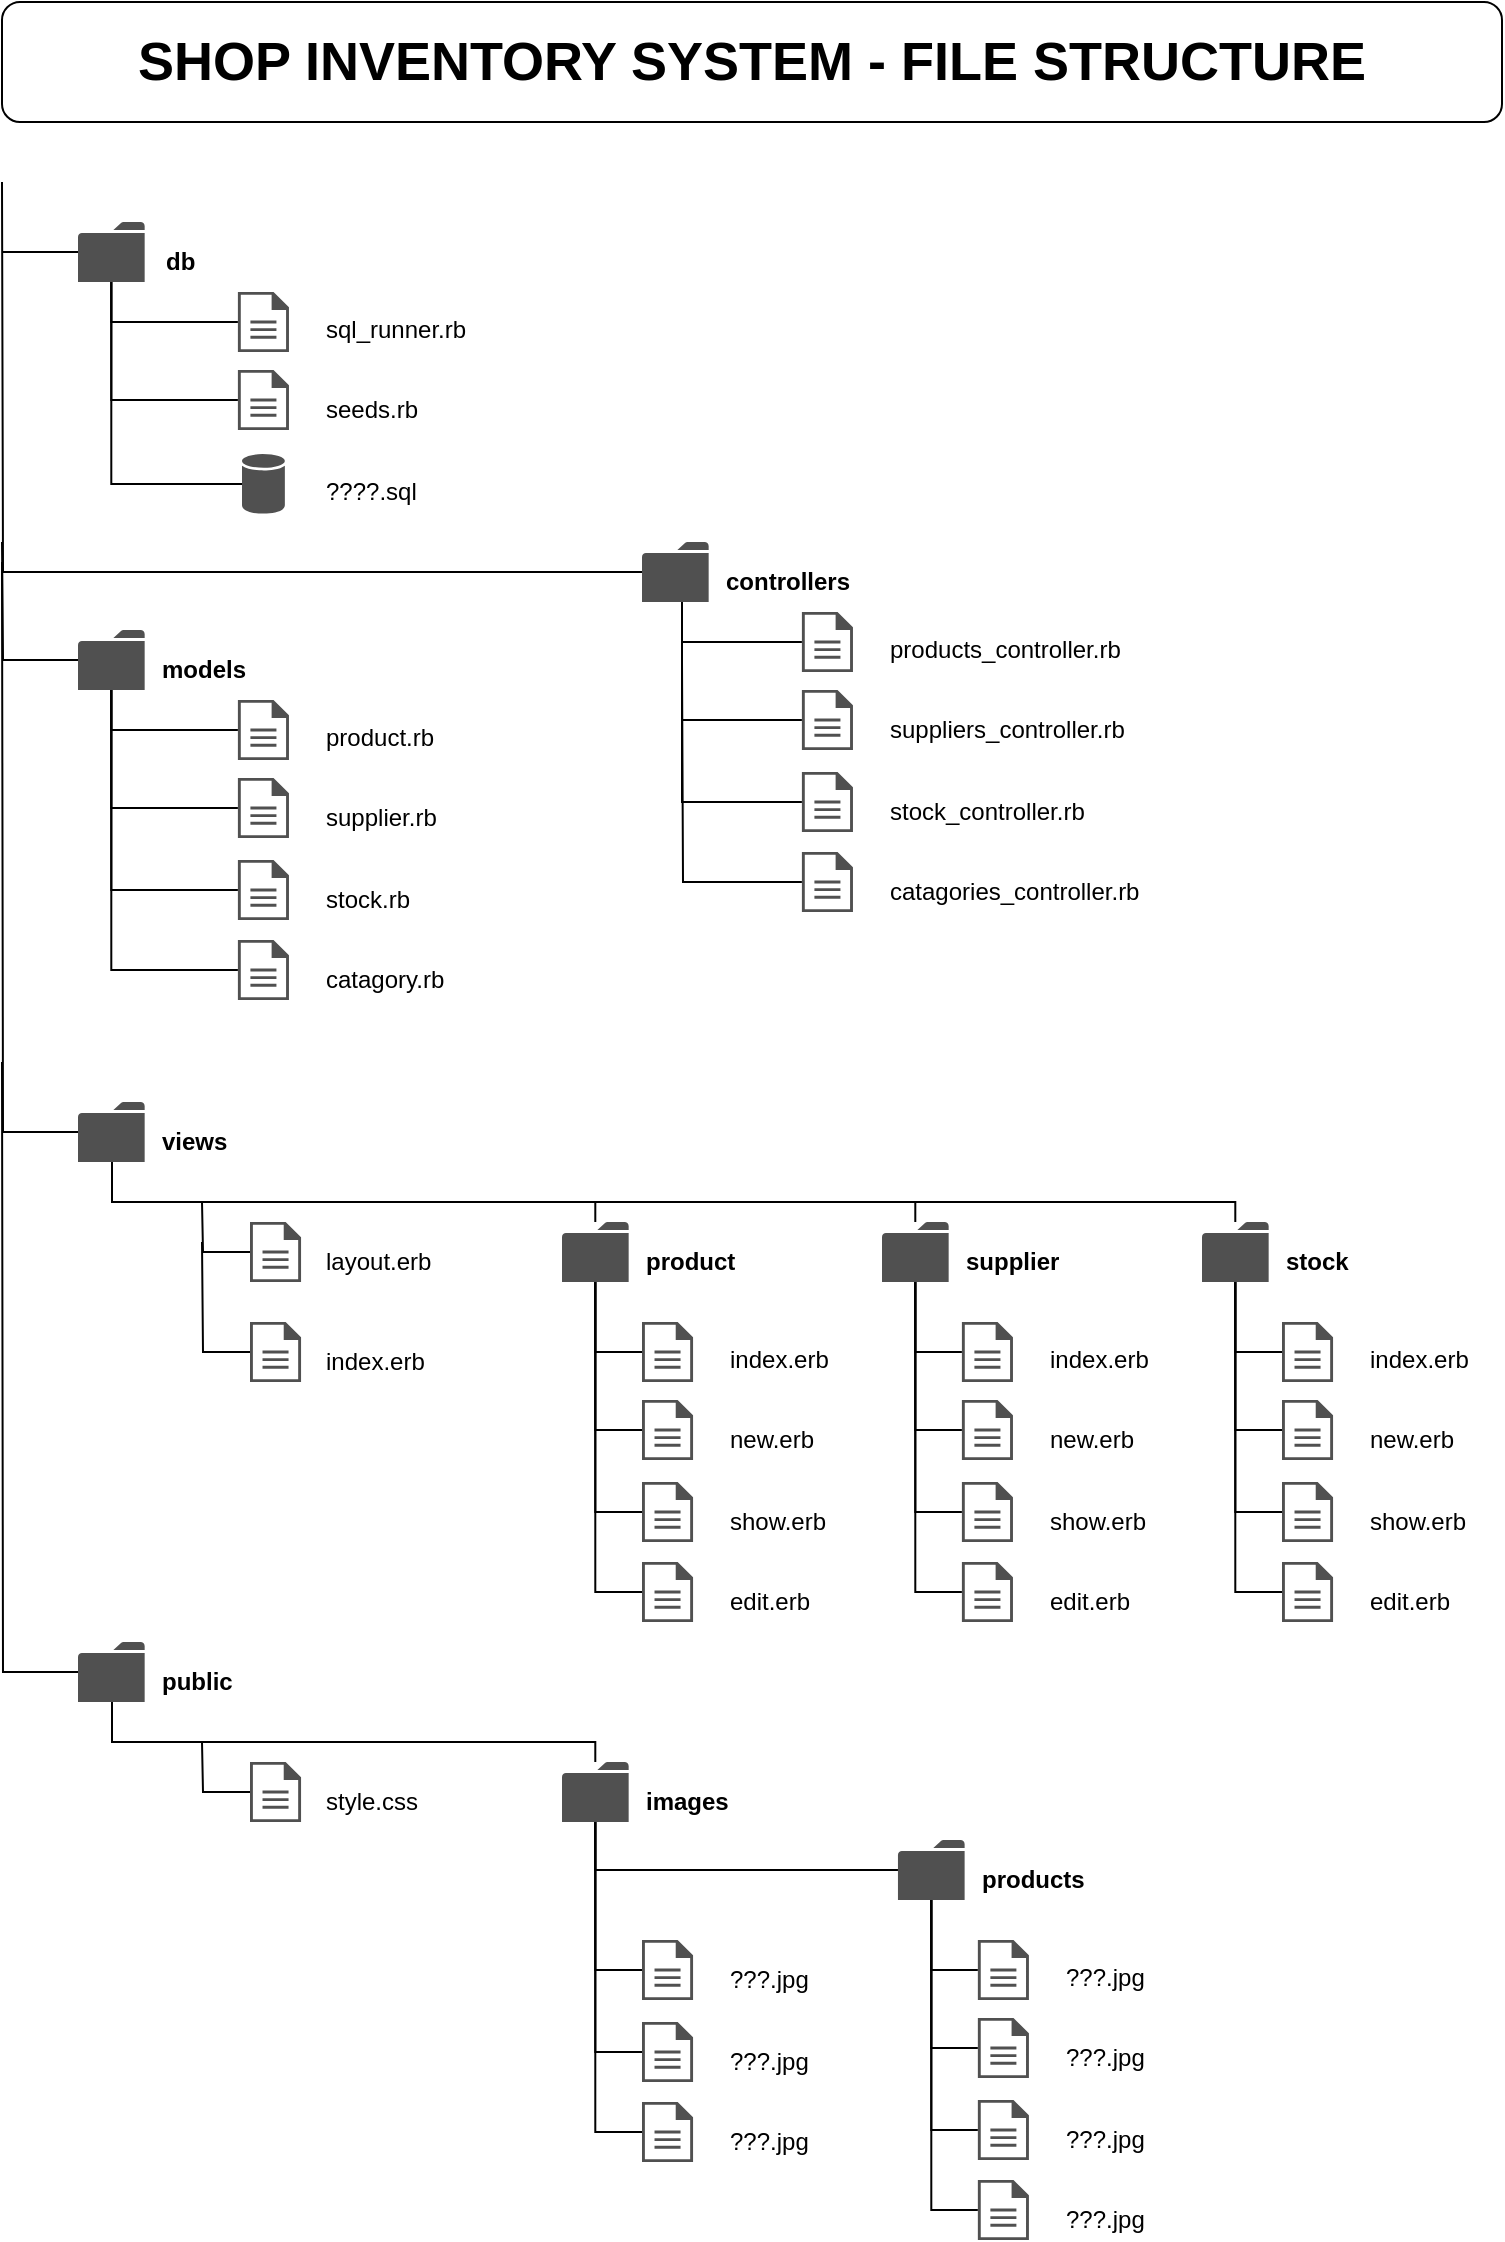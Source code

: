 <mxfile version="12.6.5" type="device"><diagram id="v8rBNVjmopXfBYbIV4TP" name="Page-1"><mxGraphModel dx="1351" dy="1036" grid="1" gridSize="10" guides="1" tooltips="1" connect="1" arrows="1" fold="1" page="1" pageScale="1" pageWidth="827" pageHeight="1169" math="0" shadow="0"><root><mxCell id="0"/><mxCell id="1" parent="0"/><mxCell id="S5vk8qVzq4XI25cIZCju-1" value="&lt;b&gt;&lt;font style=&quot;font-size: 27px&quot;&gt;SHOP INVENTORY SYSTEM - FILE STRUCTURE&lt;/font&gt;&lt;/b&gt;" style="rounded=1;whiteSpace=wrap;html=1;" vertex="1" parent="1"><mxGeometry x="40" y="40" width="750" height="60" as="geometry"/></mxCell><mxCell id="S5vk8qVzq4XI25cIZCju-49" style="edgeStyle=orthogonalEdgeStyle;rounded=0;orthogonalLoop=1;jettySize=auto;html=1;startArrow=none;startFill=0;fontSize=12;endArrow=none;endFill=0;" edge="1" parent="1" source="S5vk8qVzq4XI25cIZCju-4"><mxGeometry relative="1" as="geometry"><mxPoint x="40" y="165" as="targetPoint"/></mxGeometry></mxCell><mxCell id="S5vk8qVzq4XI25cIZCju-4" value="" style="pointerEvents=1;shadow=0;dashed=0;html=1;strokeColor=none;fillColor=#505050;labelPosition=center;verticalLabelPosition=bottom;verticalAlign=top;outlineConnect=0;align=center;shape=mxgraph.office.concepts.folder;" vertex="1" parent="1"><mxGeometry x="78" y="150" width="33.33" height="30" as="geometry"/></mxCell><mxCell id="S5vk8qVzq4XI25cIZCju-51" style="edgeStyle=orthogonalEdgeStyle;rounded=0;orthogonalLoop=1;jettySize=auto;html=1;startArrow=none;startFill=0;endArrow=none;endFill=0;strokeColor=#000000;fontSize=12;" edge="1" parent="1" source="S5vk8qVzq4XI25cIZCju-5" target="S5vk8qVzq4XI25cIZCju-4"><mxGeometry relative="1" as="geometry"/></mxCell><mxCell id="S5vk8qVzq4XI25cIZCju-5" value="" style="pointerEvents=1;shadow=0;dashed=0;html=1;strokeColor=none;fillColor=#505050;labelPosition=center;verticalLabelPosition=bottom;verticalAlign=top;outlineConnect=0;align=center;shape=mxgraph.office.concepts.document;" vertex="1" parent="1"><mxGeometry x="157.95" y="185" width="25.53" height="30" as="geometry"/></mxCell><mxCell id="S5vk8qVzq4XI25cIZCju-53" style="edgeStyle=orthogonalEdgeStyle;rounded=0;orthogonalLoop=1;jettySize=auto;html=1;startArrow=none;startFill=0;endArrow=none;endFill=0;strokeColor=#000000;fontSize=12;" edge="1" parent="1" source="S5vk8qVzq4XI25cIZCju-7" target="S5vk8qVzq4XI25cIZCju-4"><mxGeometry relative="1" as="geometry"/></mxCell><mxCell id="S5vk8qVzq4XI25cIZCju-7" value="" style="shadow=0;dashed=0;html=1;strokeColor=none;fillColor=#505050;labelPosition=center;verticalLabelPosition=bottom;verticalAlign=top;outlineConnect=0;align=center;shape=mxgraph.office.databases.database;" vertex="1" parent="1"><mxGeometry x="160" y="266" width="21.43" height="30" as="geometry"/></mxCell><mxCell id="S5vk8qVzq4XI25cIZCju-10" value="&lt;font style=&quot;font-size: 12px;&quot;&gt;sql_runner.rb&lt;br style=&quot;font-size: 12px;&quot;&gt;&lt;/font&gt;" style="text;html=1;resizable=0;autosize=1;align=left;verticalAlign=middle;points=[];fillColor=none;strokeColor=none;rounded=0;fontSize=12;" vertex="1" parent="1"><mxGeometry x="200" y="194" width="90" height="20" as="geometry"/></mxCell><mxCell id="S5vk8qVzq4XI25cIZCju-52" style="edgeStyle=orthogonalEdgeStyle;rounded=0;orthogonalLoop=1;jettySize=auto;html=1;startArrow=none;startFill=0;endArrow=none;endFill=0;strokeColor=#000000;fontSize=12;" edge="1" parent="1" source="S5vk8qVzq4XI25cIZCju-20" target="S5vk8qVzq4XI25cIZCju-4"><mxGeometry relative="1" as="geometry"/></mxCell><mxCell id="S5vk8qVzq4XI25cIZCju-20" value="" style="pointerEvents=1;shadow=0;dashed=0;html=1;strokeColor=none;fillColor=#505050;labelPosition=center;verticalLabelPosition=bottom;verticalAlign=top;outlineConnect=0;align=center;shape=mxgraph.office.concepts.document;" vertex="1" parent="1"><mxGeometry x="157.95" y="224" width="25.53" height="30" as="geometry"/></mxCell><mxCell id="S5vk8qVzq4XI25cIZCju-21" value="&lt;font style=&quot;font-size: 12px&quot;&gt;seeds.rb&lt;br style=&quot;font-size: 12px&quot;&gt;&lt;/font&gt;" style="text;html=1;resizable=0;autosize=1;align=left;verticalAlign=middle;points=[];fillColor=none;strokeColor=none;rounded=0;fontSize=12;" vertex="1" parent="1"><mxGeometry x="200" y="234" width="60" height="20" as="geometry"/></mxCell><mxCell id="S5vk8qVzq4XI25cIZCju-23" value="&lt;font style=&quot;font-size: 12px&quot;&gt;????.sql&lt;br style=&quot;font-size: 12px&quot;&gt;&lt;/font&gt;" style="text;html=1;resizable=0;autosize=1;align=left;verticalAlign=middle;points=[];fillColor=none;strokeColor=none;rounded=0;fontSize=12;" vertex="1" parent="1"><mxGeometry x="200" y="275" width="60" height="20" as="geometry"/></mxCell><mxCell id="S5vk8qVzq4XI25cIZCju-50" style="edgeStyle=orthogonalEdgeStyle;rounded=0;orthogonalLoop=1;jettySize=auto;html=1;startArrow=none;startFill=0;fontSize=12;endArrow=none;endFill=0;" edge="1" parent="1" source="S5vk8qVzq4XI25cIZCju-25"><mxGeometry relative="1" as="geometry"><mxPoint x="40" y="130" as="targetPoint"/></mxGeometry></mxCell><mxCell id="S5vk8qVzq4XI25cIZCju-25" value="" style="pointerEvents=1;shadow=0;dashed=0;html=1;strokeColor=none;fillColor=#505050;labelPosition=center;verticalLabelPosition=bottom;verticalAlign=top;outlineConnect=0;align=center;shape=mxgraph.office.concepts.folder;" vertex="1" parent="1"><mxGeometry x="360" y="310" width="33.33" height="30" as="geometry"/></mxCell><mxCell id="S5vk8qVzq4XI25cIZCju-54" style="edgeStyle=orthogonalEdgeStyle;rounded=0;orthogonalLoop=1;jettySize=auto;html=1;entryX=0.6;entryY=1;entryDx=0;entryDy=0;entryPerimeter=0;startArrow=none;startFill=0;endArrow=none;endFill=0;strokeColor=#000000;fontSize=12;" edge="1" parent="1" source="S5vk8qVzq4XI25cIZCju-26" target="S5vk8qVzq4XI25cIZCju-25"><mxGeometry relative="1" as="geometry"/></mxCell><mxCell id="S5vk8qVzq4XI25cIZCju-26" value="" style="pointerEvents=1;shadow=0;dashed=0;html=1;strokeColor=none;fillColor=#505050;labelPosition=center;verticalLabelPosition=bottom;verticalAlign=top;outlineConnect=0;align=center;shape=mxgraph.office.concepts.document;" vertex="1" parent="1"><mxGeometry x="439.95" y="345" width="25.53" height="30" as="geometry"/></mxCell><mxCell id="S5vk8qVzq4XI25cIZCju-28" value="&lt;font style=&quot;font-size: 12px&quot;&gt;products_controller.rb&lt;br style=&quot;font-size: 12px&quot;&gt;&lt;/font&gt;" style="text;html=1;resizable=0;autosize=1;align=left;verticalAlign=middle;points=[];fillColor=none;strokeColor=none;rounded=0;fontSize=12;" vertex="1" parent="1"><mxGeometry x="482" y="354" width="130" height="20" as="geometry"/></mxCell><mxCell id="S5vk8qVzq4XI25cIZCju-56" value="" style="edgeStyle=orthogonalEdgeStyle;rounded=0;orthogonalLoop=1;jettySize=auto;html=1;startArrow=none;startFill=0;endArrow=none;endFill=0;strokeColor=#000000;fontSize=12;entryX=0.6;entryY=1;entryDx=0;entryDy=0;entryPerimeter=0;" edge="1" parent="1" source="S5vk8qVzq4XI25cIZCju-29" target="S5vk8qVzq4XI25cIZCju-25"><mxGeometry relative="1" as="geometry"><mxPoint x="359.95" y="399" as="targetPoint"/></mxGeometry></mxCell><mxCell id="S5vk8qVzq4XI25cIZCju-29" value="" style="pointerEvents=1;shadow=0;dashed=0;html=1;strokeColor=none;fillColor=#505050;labelPosition=center;verticalLabelPosition=bottom;verticalAlign=top;outlineConnect=0;align=center;shape=mxgraph.office.concepts.document;" vertex="1" parent="1"><mxGeometry x="439.95" y="384" width="25.53" height="30" as="geometry"/></mxCell><mxCell id="S5vk8qVzq4XI25cIZCju-30" value="&lt;font style=&quot;font-size: 12px&quot;&gt;suppliers_controller.rb&lt;br style=&quot;font-size: 12px&quot;&gt;&lt;/font&gt;" style="text;html=1;resizable=0;autosize=1;align=left;verticalAlign=middle;points=[];fillColor=none;strokeColor=none;rounded=0;fontSize=12;" vertex="1" parent="1"><mxGeometry x="482" y="394" width="130" height="20" as="geometry"/></mxCell><mxCell id="S5vk8qVzq4XI25cIZCju-32" value="&lt;font style=&quot;font-size: 12px&quot;&gt;db&lt;br style=&quot;font-size: 12px&quot;&gt;&lt;/font&gt;" style="text;html=1;resizable=0;autosize=1;align=left;verticalAlign=middle;points=[];fillColor=none;strokeColor=none;rounded=0;fontSize=12;fontStyle=1" vertex="1" parent="1"><mxGeometry x="120" y="160" width="30" height="20" as="geometry"/></mxCell><mxCell id="S5vk8qVzq4XI25cIZCju-33" value="&lt;font style=&quot;font-size: 12px&quot;&gt;controllers&lt;br style=&quot;font-size: 12px&quot;&gt;&lt;/font&gt;" style="text;html=1;resizable=0;autosize=1;align=left;verticalAlign=middle;points=[];fillColor=none;strokeColor=none;rounded=0;fontSize=12;fontStyle=1" vertex="1" parent="1"><mxGeometry x="400" y="320" width="80" height="20" as="geometry"/></mxCell><mxCell id="S5vk8qVzq4XI25cIZCju-57" style="edgeStyle=orthogonalEdgeStyle;rounded=0;orthogonalLoop=1;jettySize=auto;html=1;entryX=0.6;entryY=1;entryDx=0;entryDy=0;entryPerimeter=0;startArrow=none;startFill=0;endArrow=none;endFill=0;strokeColor=#000000;fontSize=12;" edge="1" parent="1" source="S5vk8qVzq4XI25cIZCju-34" target="S5vk8qVzq4XI25cIZCju-25"><mxGeometry relative="1" as="geometry"/></mxCell><mxCell id="S5vk8qVzq4XI25cIZCju-34" value="" style="pointerEvents=1;shadow=0;dashed=0;html=1;strokeColor=none;fillColor=#505050;labelPosition=center;verticalLabelPosition=bottom;verticalAlign=top;outlineConnect=0;align=center;shape=mxgraph.office.concepts.document;" vertex="1" parent="1"><mxGeometry x="439.95" y="425" width="25.53" height="30" as="geometry"/></mxCell><mxCell id="S5vk8qVzq4XI25cIZCju-35" value="&lt;font style=&quot;font-size: 12px&quot;&gt;stock_controller.rb&lt;br style=&quot;font-size: 12px&quot;&gt;&lt;/font&gt;" style="text;html=1;resizable=0;autosize=1;align=left;verticalAlign=middle;points=[];fillColor=none;strokeColor=none;rounded=0;fontSize=12;" vertex="1" parent="1"><mxGeometry x="482" y="435" width="110" height="20" as="geometry"/></mxCell><mxCell id="S5vk8qVzq4XI25cIZCju-58" style="edgeStyle=orthogonalEdgeStyle;rounded=0;orthogonalLoop=1;jettySize=auto;html=1;startArrow=none;startFill=0;endArrow=none;endFill=0;strokeColor=#000000;fontSize=12;" edge="1" parent="1" source="S5vk8qVzq4XI25cIZCju-36"><mxGeometry relative="1" as="geometry"><mxPoint x="380" y="370" as="targetPoint"/></mxGeometry></mxCell><mxCell id="S5vk8qVzq4XI25cIZCju-36" value="" style="pointerEvents=1;shadow=0;dashed=0;html=1;strokeColor=none;fillColor=#505050;labelPosition=center;verticalLabelPosition=bottom;verticalAlign=top;outlineConnect=0;align=center;shape=mxgraph.office.concepts.document;" vertex="1" parent="1"><mxGeometry x="439.95" y="465" width="25.53" height="30" as="geometry"/></mxCell><mxCell id="S5vk8qVzq4XI25cIZCju-37" value="&lt;font style=&quot;font-size: 12px&quot;&gt;catagories_controller.rb&lt;br style=&quot;font-size: 12px&quot;&gt;&lt;/font&gt;" style="text;html=1;resizable=0;autosize=1;align=left;verticalAlign=middle;points=[];fillColor=none;strokeColor=none;rounded=0;fontSize=12;" vertex="1" parent="1"><mxGeometry x="482" y="475" width="140" height="20" as="geometry"/></mxCell><mxCell id="S5vk8qVzq4XI25cIZCju-48" style="edgeStyle=orthogonalEdgeStyle;orthogonalLoop=1;jettySize=auto;html=1;fontSize=12;startArrow=none;startFill=0;strokeColor=#000000;rounded=0;endArrow=none;endFill=0;" edge="1" parent="1" source="S5vk8qVzq4XI25cIZCju-38"><mxGeometry relative="1" as="geometry"><mxPoint x="40" y="310" as="targetPoint"/></mxGeometry></mxCell><mxCell id="S5vk8qVzq4XI25cIZCju-38" value="" style="pointerEvents=1;shadow=0;dashed=0;html=1;strokeColor=none;fillColor=#505050;labelPosition=center;verticalLabelPosition=bottom;verticalAlign=top;outlineConnect=0;align=center;shape=mxgraph.office.concepts.folder;" vertex="1" parent="1"><mxGeometry x="78" y="354" width="33.33" height="30" as="geometry"/></mxCell><mxCell id="S5vk8qVzq4XI25cIZCju-59" style="edgeStyle=orthogonalEdgeStyle;rounded=0;orthogonalLoop=1;jettySize=auto;html=1;startArrow=none;startFill=0;endArrow=none;endFill=0;strokeColor=#000000;fontSize=12;" edge="1" parent="1" source="S5vk8qVzq4XI25cIZCju-39" target="S5vk8qVzq4XI25cIZCju-38"><mxGeometry relative="1" as="geometry"/></mxCell><mxCell id="S5vk8qVzq4XI25cIZCju-39" value="" style="pointerEvents=1;shadow=0;dashed=0;html=1;strokeColor=none;fillColor=#505050;labelPosition=center;verticalLabelPosition=bottom;verticalAlign=top;outlineConnect=0;align=center;shape=mxgraph.office.concepts.document;" vertex="1" parent="1"><mxGeometry x="157.95" y="389" width="25.53" height="30" as="geometry"/></mxCell><mxCell id="S5vk8qVzq4XI25cIZCju-40" value="&lt;font style=&quot;font-size: 12px&quot;&gt;product.rb&lt;br style=&quot;font-size: 12px&quot;&gt;&lt;/font&gt;" style="text;html=1;resizable=0;autosize=1;align=left;verticalAlign=middle;points=[];fillColor=none;strokeColor=none;rounded=0;fontSize=12;" vertex="1" parent="1"><mxGeometry x="200" y="398" width="70" height="20" as="geometry"/></mxCell><mxCell id="S5vk8qVzq4XI25cIZCju-60" style="edgeStyle=orthogonalEdgeStyle;rounded=0;orthogonalLoop=1;jettySize=auto;html=1;startArrow=none;startFill=0;endArrow=none;endFill=0;strokeColor=#000000;fontSize=12;" edge="1" parent="1" source="S5vk8qVzq4XI25cIZCju-41" target="S5vk8qVzq4XI25cIZCju-38"><mxGeometry relative="1" as="geometry"/></mxCell><mxCell id="S5vk8qVzq4XI25cIZCju-41" value="" style="pointerEvents=1;shadow=0;dashed=0;html=1;strokeColor=none;fillColor=#505050;labelPosition=center;verticalLabelPosition=bottom;verticalAlign=top;outlineConnect=0;align=center;shape=mxgraph.office.concepts.document;" vertex="1" parent="1"><mxGeometry x="157.95" y="428" width="25.53" height="30" as="geometry"/></mxCell><mxCell id="S5vk8qVzq4XI25cIZCju-42" value="&lt;font style=&quot;font-size: 12px&quot;&gt;supplier.rb&lt;br style=&quot;font-size: 12px&quot;&gt;&lt;/font&gt;" style="text;html=1;resizable=0;autosize=1;align=left;verticalAlign=middle;points=[];fillColor=none;strokeColor=none;rounded=0;fontSize=12;" vertex="1" parent="1"><mxGeometry x="200" y="438" width="70" height="20" as="geometry"/></mxCell><mxCell id="S5vk8qVzq4XI25cIZCju-43" value="&lt;font style=&quot;font-size: 12px&quot;&gt;models&lt;br style=&quot;font-size: 12px&quot;&gt;&lt;/font&gt;" style="text;html=1;resizable=0;autosize=1;align=left;verticalAlign=middle;points=[];fillColor=none;strokeColor=none;rounded=0;fontSize=12;fontStyle=1" vertex="1" parent="1"><mxGeometry x="118" y="364" width="60" height="20" as="geometry"/></mxCell><mxCell id="S5vk8qVzq4XI25cIZCju-61" style="edgeStyle=orthogonalEdgeStyle;rounded=0;orthogonalLoop=1;jettySize=auto;html=1;startArrow=none;startFill=0;endArrow=none;endFill=0;strokeColor=#000000;fontSize=12;" edge="1" parent="1" source="S5vk8qVzq4XI25cIZCju-44" target="S5vk8qVzq4XI25cIZCju-38"><mxGeometry relative="1" as="geometry"/></mxCell><mxCell id="S5vk8qVzq4XI25cIZCju-44" value="" style="pointerEvents=1;shadow=0;dashed=0;html=1;strokeColor=none;fillColor=#505050;labelPosition=center;verticalLabelPosition=bottom;verticalAlign=top;outlineConnect=0;align=center;shape=mxgraph.office.concepts.document;" vertex="1" parent="1"><mxGeometry x="157.95" y="469" width="25.53" height="30" as="geometry"/></mxCell><mxCell id="S5vk8qVzq4XI25cIZCju-45" value="&lt;font style=&quot;font-size: 12px&quot;&gt;stock.rb&lt;br style=&quot;font-size: 12px&quot;&gt;&lt;/font&gt;" style="text;html=1;resizable=0;autosize=1;align=left;verticalAlign=middle;points=[];fillColor=none;strokeColor=none;rounded=0;fontSize=12;" vertex="1" parent="1"><mxGeometry x="200" y="479" width="60" height="20" as="geometry"/></mxCell><mxCell id="S5vk8qVzq4XI25cIZCju-62" style="edgeStyle=orthogonalEdgeStyle;rounded=0;orthogonalLoop=1;jettySize=auto;html=1;startArrow=none;startFill=0;endArrow=none;endFill=0;strokeColor=#000000;fontSize=12;" edge="1" parent="1" source="S5vk8qVzq4XI25cIZCju-46" target="S5vk8qVzq4XI25cIZCju-38"><mxGeometry relative="1" as="geometry"/></mxCell><mxCell id="S5vk8qVzq4XI25cIZCju-46" value="" style="pointerEvents=1;shadow=0;dashed=0;html=1;strokeColor=none;fillColor=#505050;labelPosition=center;verticalLabelPosition=bottom;verticalAlign=top;outlineConnect=0;align=center;shape=mxgraph.office.concepts.document;" vertex="1" parent="1"><mxGeometry x="157.95" y="509" width="25.53" height="30" as="geometry"/></mxCell><mxCell id="S5vk8qVzq4XI25cIZCju-47" value="&lt;font style=&quot;font-size: 12px&quot;&gt;catagory.rb&lt;br style=&quot;font-size: 12px&quot;&gt;&lt;/font&gt;" style="text;html=1;resizable=0;autosize=1;align=left;verticalAlign=middle;points=[];fillColor=none;strokeColor=none;rounded=0;fontSize=12;" vertex="1" parent="1"><mxGeometry x="200" y="519" width="70" height="20" as="geometry"/></mxCell><mxCell id="S5vk8qVzq4XI25cIZCju-64" style="edgeStyle=orthogonalEdgeStyle;rounded=0;orthogonalLoop=1;jettySize=auto;html=1;startArrow=none;startFill=0;endArrow=none;endFill=0;strokeColor=#000000;fontSize=12;" edge="1" parent="1" source="S5vk8qVzq4XI25cIZCju-63"><mxGeometry relative="1" as="geometry"><mxPoint x="40" y="320" as="targetPoint"/></mxGeometry></mxCell><mxCell id="S5vk8qVzq4XI25cIZCju-63" value="" style="pointerEvents=1;shadow=0;dashed=0;html=1;strokeColor=none;fillColor=#505050;labelPosition=center;verticalLabelPosition=bottom;verticalAlign=top;outlineConnect=0;align=center;shape=mxgraph.office.concepts.folder;" vertex="1" parent="1"><mxGeometry x="78" y="590" width="33.33" height="30" as="geometry"/></mxCell><mxCell id="S5vk8qVzq4XI25cIZCju-66" value="&lt;font style=&quot;font-size: 12px&quot;&gt;views&lt;br style=&quot;font-size: 12px&quot;&gt;&lt;/font&gt;" style="text;html=1;resizable=0;autosize=1;align=left;verticalAlign=middle;points=[];fillColor=none;strokeColor=none;rounded=0;fontSize=12;fontStyle=1" vertex="1" parent="1"><mxGeometry x="118" y="600" width="50" height="20" as="geometry"/></mxCell><mxCell id="S5vk8qVzq4XI25cIZCju-69" value="&lt;font style=&quot;font-size: 12px&quot;&gt;layout.erb&lt;br style=&quot;font-size: 12px&quot;&gt;&lt;/font&gt;" style="text;html=1;resizable=0;autosize=1;align=left;verticalAlign=middle;points=[];fillColor=none;strokeColor=none;rounded=0;fontSize=12;fontStyle=0" vertex="1" parent="1"><mxGeometry x="200" y="660" width="70" height="20" as="geometry"/></mxCell><mxCell id="S5vk8qVzq4XI25cIZCju-77" style="edgeStyle=orthogonalEdgeStyle;rounded=0;orthogonalLoop=1;jettySize=auto;html=1;startArrow=none;startFill=0;endArrow=none;endFill=0;strokeColor=#000000;fontSize=12;" edge="1" parent="1" source="S5vk8qVzq4XI25cIZCju-72" target="S5vk8qVzq4XI25cIZCju-63"><mxGeometry relative="1" as="geometry"><Array as="points"><mxPoint x="337" y="640"/><mxPoint x="95" y="640"/></Array></mxGeometry></mxCell><mxCell id="S5vk8qVzq4XI25cIZCju-72" value="" style="pointerEvents=1;shadow=0;dashed=0;html=1;strokeColor=none;fillColor=#505050;labelPosition=center;verticalLabelPosition=bottom;verticalAlign=top;outlineConnect=0;align=center;shape=mxgraph.office.concepts.folder;" vertex="1" parent="1"><mxGeometry x="320" y="650" width="33.33" height="30" as="geometry"/></mxCell><mxCell id="S5vk8qVzq4XI25cIZCju-73" value="&lt;font style=&quot;font-size: 12px&quot;&gt;product&lt;br style=&quot;font-size: 12px&quot;&gt;&lt;/font&gt;" style="text;html=1;resizable=0;autosize=1;align=left;verticalAlign=middle;points=[];fillColor=none;strokeColor=none;rounded=0;fontSize=12;fontStyle=1" vertex="1" parent="1"><mxGeometry x="360" y="660" width="60" height="20" as="geometry"/></mxCell><mxCell id="S5vk8qVzq4XI25cIZCju-78" style="edgeStyle=orthogonalEdgeStyle;rounded=0;orthogonalLoop=1;jettySize=auto;html=1;startArrow=none;startFill=0;endArrow=none;endFill=0;strokeColor=#000000;fontSize=12;" edge="1" parent="1" source="S5vk8qVzq4XI25cIZCju-74" target="S5vk8qVzq4XI25cIZCju-63"><mxGeometry relative="1" as="geometry"><Array as="points"><mxPoint x="497" y="640"/><mxPoint x="95" y="640"/></Array></mxGeometry></mxCell><mxCell id="S5vk8qVzq4XI25cIZCju-74" value="" style="pointerEvents=1;shadow=0;dashed=0;html=1;strokeColor=none;fillColor=#505050;labelPosition=center;verticalLabelPosition=bottom;verticalAlign=top;outlineConnect=0;align=center;shape=mxgraph.office.concepts.folder;" vertex="1" parent="1"><mxGeometry x="480" y="650" width="33.33" height="30" as="geometry"/></mxCell><mxCell id="S5vk8qVzq4XI25cIZCju-75" value="&lt;font style=&quot;font-size: 12px&quot;&gt;supplier&lt;br style=&quot;font-size: 12px&quot;&gt;&lt;/font&gt;" style="text;html=1;resizable=0;autosize=1;align=left;verticalAlign=middle;points=[];fillColor=none;strokeColor=none;rounded=0;fontSize=12;fontStyle=1" vertex="1" parent="1"><mxGeometry x="520" y="660" width="60" height="20" as="geometry"/></mxCell><mxCell id="S5vk8qVzq4XI25cIZCju-92" style="edgeStyle=orthogonalEdgeStyle;rounded=0;orthogonalLoop=1;jettySize=auto;html=1;startArrow=none;startFill=0;endArrow=none;endFill=0;strokeColor=#000000;fontSize=12;" edge="1" parent="1" source="S5vk8qVzq4XI25cIZCju-90"><mxGeometry relative="1" as="geometry"><mxPoint x="480" y="640" as="targetPoint"/><Array as="points"><mxPoint x="657" y="640"/></Array></mxGeometry></mxCell><mxCell id="S5vk8qVzq4XI25cIZCju-90" value="" style="pointerEvents=1;shadow=0;dashed=0;html=1;strokeColor=none;fillColor=#505050;labelPosition=center;verticalLabelPosition=bottom;verticalAlign=top;outlineConnect=0;align=center;shape=mxgraph.office.concepts.folder;" vertex="1" parent="1"><mxGeometry x="640" y="650" width="33.33" height="30" as="geometry"/></mxCell><mxCell id="S5vk8qVzq4XI25cIZCju-91" value="&lt;font style=&quot;font-size: 12px&quot;&gt;stock&lt;br style=&quot;font-size: 12px&quot;&gt;&lt;/font&gt;" style="text;html=1;resizable=0;autosize=1;align=left;verticalAlign=middle;points=[];fillColor=none;strokeColor=none;rounded=0;fontSize=12;fontStyle=1" vertex="1" parent="1"><mxGeometry x="680" y="660" width="50" height="20" as="geometry"/></mxCell><mxCell id="S5vk8qVzq4XI25cIZCju-107" style="edgeStyle=orthogonalEdgeStyle;rounded=0;orthogonalLoop=1;jettySize=auto;html=1;startArrow=none;startFill=0;endArrow=none;endFill=0;strokeColor=#000000;fontSize=12;" edge="1" parent="1" source="S5vk8qVzq4XI25cIZCju-93"><mxGeometry relative="1" as="geometry"><mxPoint x="140" y="640" as="targetPoint"/></mxGeometry></mxCell><mxCell id="S5vk8qVzq4XI25cIZCju-93" value="" style="pointerEvents=1;shadow=0;dashed=0;html=1;strokeColor=none;fillColor=#505050;labelPosition=center;verticalLabelPosition=bottom;verticalAlign=top;outlineConnect=0;align=center;shape=mxgraph.office.concepts.document;" vertex="1" parent="1"><mxGeometry x="164" y="650" width="25.53" height="30" as="geometry"/></mxCell><mxCell id="S5vk8qVzq4XI25cIZCju-125" style="edgeStyle=orthogonalEdgeStyle;rounded=0;orthogonalLoop=1;jettySize=auto;html=1;startArrow=none;startFill=0;endArrow=none;endFill=0;strokeColor=#000000;fontSize=12;" edge="1" parent="1" source="S5vk8qVzq4XI25cIZCju-94" target="S5vk8qVzq4XI25cIZCju-72"><mxGeometry relative="1" as="geometry"/></mxCell><mxCell id="S5vk8qVzq4XI25cIZCju-94" value="" style="pointerEvents=1;shadow=0;dashed=0;html=1;strokeColor=none;fillColor=#505050;labelPosition=center;verticalLabelPosition=bottom;verticalAlign=top;outlineConnect=0;align=center;shape=mxgraph.office.concepts.document;" vertex="1" parent="1"><mxGeometry x="360" y="700" width="25.53" height="30" as="geometry"/></mxCell><mxCell id="S5vk8qVzq4XI25cIZCju-95" value="&lt;font style=&quot;font-size: 12px&quot;&gt;index.erb&lt;br style=&quot;font-size: 12px&quot;&gt;&lt;/font&gt;" style="text;html=1;resizable=0;autosize=1;align=left;verticalAlign=middle;points=[];fillColor=none;strokeColor=none;rounded=0;fontSize=12;" vertex="1" parent="1"><mxGeometry x="402.05" y="709" width="60" height="20" as="geometry"/></mxCell><mxCell id="S5vk8qVzq4XI25cIZCju-126" style="edgeStyle=orthogonalEdgeStyle;rounded=0;orthogonalLoop=1;jettySize=auto;html=1;startArrow=none;startFill=0;endArrow=none;endFill=0;strokeColor=#000000;fontSize=12;" edge="1" parent="1" source="S5vk8qVzq4XI25cIZCju-96" target="S5vk8qVzq4XI25cIZCju-72"><mxGeometry relative="1" as="geometry"/></mxCell><mxCell id="S5vk8qVzq4XI25cIZCju-96" value="" style="pointerEvents=1;shadow=0;dashed=0;html=1;strokeColor=none;fillColor=#505050;labelPosition=center;verticalLabelPosition=bottom;verticalAlign=top;outlineConnect=0;align=center;shape=mxgraph.office.concepts.document;" vertex="1" parent="1"><mxGeometry x="360" y="739" width="25.53" height="30" as="geometry"/></mxCell><mxCell id="S5vk8qVzq4XI25cIZCju-97" value="&lt;font style=&quot;font-size: 12px&quot;&gt;new.erb&lt;br style=&quot;font-size: 12px&quot;&gt;&lt;/font&gt;" style="text;html=1;resizable=0;autosize=1;align=left;verticalAlign=middle;points=[];fillColor=none;strokeColor=none;rounded=0;fontSize=12;" vertex="1" parent="1"><mxGeometry x="402.05" y="749" width="60" height="20" as="geometry"/></mxCell><mxCell id="S5vk8qVzq4XI25cIZCju-127" style="edgeStyle=orthogonalEdgeStyle;rounded=0;orthogonalLoop=1;jettySize=auto;html=1;startArrow=none;startFill=0;endArrow=none;endFill=0;strokeColor=#000000;fontSize=12;" edge="1" parent="1" source="S5vk8qVzq4XI25cIZCju-98" target="S5vk8qVzq4XI25cIZCju-72"><mxGeometry relative="1" as="geometry"/></mxCell><mxCell id="S5vk8qVzq4XI25cIZCju-98" value="" style="pointerEvents=1;shadow=0;dashed=0;html=1;strokeColor=none;fillColor=#505050;labelPosition=center;verticalLabelPosition=bottom;verticalAlign=top;outlineConnect=0;align=center;shape=mxgraph.office.concepts.document;" vertex="1" parent="1"><mxGeometry x="360" y="780" width="25.53" height="30" as="geometry"/></mxCell><mxCell id="S5vk8qVzq4XI25cIZCju-99" value="&lt;font style=&quot;font-size: 12px&quot;&gt;show.erb&lt;br style=&quot;font-size: 12px&quot;&gt;&lt;/font&gt;" style="text;html=1;resizable=0;autosize=1;align=left;verticalAlign=middle;points=[];fillColor=none;strokeColor=none;rounded=0;fontSize=12;" vertex="1" parent="1"><mxGeometry x="402.05" y="790" width="60" height="20" as="geometry"/></mxCell><mxCell id="S5vk8qVzq4XI25cIZCju-128" style="edgeStyle=orthogonalEdgeStyle;rounded=0;orthogonalLoop=1;jettySize=auto;html=1;startArrow=none;startFill=0;endArrow=none;endFill=0;strokeColor=#000000;fontSize=12;" edge="1" parent="1" source="S5vk8qVzq4XI25cIZCju-100" target="S5vk8qVzq4XI25cIZCju-72"><mxGeometry relative="1" as="geometry"/></mxCell><mxCell id="S5vk8qVzq4XI25cIZCju-100" value="" style="pointerEvents=1;shadow=0;dashed=0;html=1;strokeColor=none;fillColor=#505050;labelPosition=center;verticalLabelPosition=bottom;verticalAlign=top;outlineConnect=0;align=center;shape=mxgraph.office.concepts.document;" vertex="1" parent="1"><mxGeometry x="360" y="820" width="25.53" height="30" as="geometry"/></mxCell><mxCell id="S5vk8qVzq4XI25cIZCju-101" value="&lt;font style=&quot;font-size: 12px&quot;&gt;edit.erb&lt;br style=&quot;font-size: 12px&quot;&gt;&lt;/font&gt;" style="text;html=1;resizable=0;autosize=1;align=left;verticalAlign=middle;points=[];fillColor=none;strokeColor=none;rounded=0;fontSize=12;" vertex="1" parent="1"><mxGeometry x="402.05" y="830" width="60" height="20" as="geometry"/></mxCell><mxCell id="S5vk8qVzq4XI25cIZCju-105" value="&lt;font style=&quot;font-size: 12px&quot;&gt;index.erb&lt;br style=&quot;font-size: 12px&quot;&gt;&lt;/font&gt;" style="text;html=1;resizable=0;autosize=1;align=left;verticalAlign=middle;points=[];fillColor=none;strokeColor=none;rounded=0;fontSize=12;fontStyle=0" vertex="1" parent="1"><mxGeometry x="200" y="710" width="60" height="20" as="geometry"/></mxCell><mxCell id="S5vk8qVzq4XI25cIZCju-108" style="edgeStyle=orthogonalEdgeStyle;rounded=0;orthogonalLoop=1;jettySize=auto;html=1;startArrow=none;startFill=0;endArrow=none;endFill=0;strokeColor=#000000;fontSize=12;" edge="1" parent="1" source="S5vk8qVzq4XI25cIZCju-106"><mxGeometry relative="1" as="geometry"><mxPoint x="140" y="660" as="targetPoint"/></mxGeometry></mxCell><mxCell id="S5vk8qVzq4XI25cIZCju-106" value="" style="pointerEvents=1;shadow=0;dashed=0;html=1;strokeColor=none;fillColor=#505050;labelPosition=center;verticalLabelPosition=bottom;verticalAlign=top;outlineConnect=0;align=center;shape=mxgraph.office.concepts.document;" vertex="1" parent="1"><mxGeometry x="164" y="700" width="25.53" height="30" as="geometry"/></mxCell><mxCell id="S5vk8qVzq4XI25cIZCju-129" style="edgeStyle=orthogonalEdgeStyle;rounded=0;orthogonalLoop=1;jettySize=auto;html=1;startArrow=none;startFill=0;endArrow=none;endFill=0;strokeColor=#000000;fontSize=12;" edge="1" parent="1" source="S5vk8qVzq4XI25cIZCju-109" target="S5vk8qVzq4XI25cIZCju-74"><mxGeometry relative="1" as="geometry"/></mxCell><mxCell id="S5vk8qVzq4XI25cIZCju-109" value="" style="pointerEvents=1;shadow=0;dashed=0;html=1;strokeColor=none;fillColor=#505050;labelPosition=center;verticalLabelPosition=bottom;verticalAlign=top;outlineConnect=0;align=center;shape=mxgraph.office.concepts.document;" vertex="1" parent="1"><mxGeometry x="519.95" y="700" width="25.53" height="30" as="geometry"/></mxCell><mxCell id="S5vk8qVzq4XI25cIZCju-110" value="&lt;font style=&quot;font-size: 12px&quot;&gt;index.erb&lt;br style=&quot;font-size: 12px&quot;&gt;&lt;/font&gt;" style="text;html=1;resizable=0;autosize=1;align=left;verticalAlign=middle;points=[];fillColor=none;strokeColor=none;rounded=0;fontSize=12;" vertex="1" parent="1"><mxGeometry x="562" y="709" width="60" height="20" as="geometry"/></mxCell><mxCell id="S5vk8qVzq4XI25cIZCju-130" style="edgeStyle=orthogonalEdgeStyle;rounded=0;orthogonalLoop=1;jettySize=auto;html=1;startArrow=none;startFill=0;endArrow=none;endFill=0;strokeColor=#000000;fontSize=12;" edge="1" parent="1" source="S5vk8qVzq4XI25cIZCju-111" target="S5vk8qVzq4XI25cIZCju-74"><mxGeometry relative="1" as="geometry"/></mxCell><mxCell id="S5vk8qVzq4XI25cIZCju-111" value="" style="pointerEvents=1;shadow=0;dashed=0;html=1;strokeColor=none;fillColor=#505050;labelPosition=center;verticalLabelPosition=bottom;verticalAlign=top;outlineConnect=0;align=center;shape=mxgraph.office.concepts.document;" vertex="1" parent="1"><mxGeometry x="519.95" y="739" width="25.53" height="30" as="geometry"/></mxCell><mxCell id="S5vk8qVzq4XI25cIZCju-112" value="&lt;font style=&quot;font-size: 12px&quot;&gt;new.erb&lt;br style=&quot;font-size: 12px&quot;&gt;&lt;/font&gt;" style="text;html=1;resizable=0;autosize=1;align=left;verticalAlign=middle;points=[];fillColor=none;strokeColor=none;rounded=0;fontSize=12;" vertex="1" parent="1"><mxGeometry x="562" y="749" width="60" height="20" as="geometry"/></mxCell><mxCell id="S5vk8qVzq4XI25cIZCju-131" style="edgeStyle=orthogonalEdgeStyle;rounded=0;orthogonalLoop=1;jettySize=auto;html=1;startArrow=none;startFill=0;endArrow=none;endFill=0;strokeColor=#000000;fontSize=12;" edge="1" parent="1" source="S5vk8qVzq4XI25cIZCju-113" target="S5vk8qVzq4XI25cIZCju-74"><mxGeometry relative="1" as="geometry"/></mxCell><mxCell id="S5vk8qVzq4XI25cIZCju-113" value="" style="pointerEvents=1;shadow=0;dashed=0;html=1;strokeColor=none;fillColor=#505050;labelPosition=center;verticalLabelPosition=bottom;verticalAlign=top;outlineConnect=0;align=center;shape=mxgraph.office.concepts.document;" vertex="1" parent="1"><mxGeometry x="519.95" y="780" width="25.53" height="30" as="geometry"/></mxCell><mxCell id="S5vk8qVzq4XI25cIZCju-114" value="&lt;font style=&quot;font-size: 12px&quot;&gt;show.erb&lt;br style=&quot;font-size: 12px&quot;&gt;&lt;/font&gt;" style="text;html=1;resizable=0;autosize=1;align=left;verticalAlign=middle;points=[];fillColor=none;strokeColor=none;rounded=0;fontSize=12;" vertex="1" parent="1"><mxGeometry x="562" y="790" width="60" height="20" as="geometry"/></mxCell><mxCell id="S5vk8qVzq4XI25cIZCju-132" style="edgeStyle=orthogonalEdgeStyle;rounded=0;orthogonalLoop=1;jettySize=auto;html=1;startArrow=none;startFill=0;endArrow=none;endFill=0;strokeColor=#000000;fontSize=12;" edge="1" parent="1" source="S5vk8qVzq4XI25cIZCju-115" target="S5vk8qVzq4XI25cIZCju-74"><mxGeometry relative="1" as="geometry"/></mxCell><mxCell id="S5vk8qVzq4XI25cIZCju-115" value="" style="pointerEvents=1;shadow=0;dashed=0;html=1;strokeColor=none;fillColor=#505050;labelPosition=center;verticalLabelPosition=bottom;verticalAlign=top;outlineConnect=0;align=center;shape=mxgraph.office.concepts.document;" vertex="1" parent="1"><mxGeometry x="519.95" y="820" width="25.53" height="30" as="geometry"/></mxCell><mxCell id="S5vk8qVzq4XI25cIZCju-116" value="&lt;font style=&quot;font-size: 12px&quot;&gt;edit.erb&lt;br style=&quot;font-size: 12px&quot;&gt;&lt;/font&gt;" style="text;html=1;resizable=0;autosize=1;align=left;verticalAlign=middle;points=[];fillColor=none;strokeColor=none;rounded=0;fontSize=12;" vertex="1" parent="1"><mxGeometry x="562" y="830" width="60" height="20" as="geometry"/></mxCell><mxCell id="S5vk8qVzq4XI25cIZCju-133" style="edgeStyle=orthogonalEdgeStyle;rounded=0;orthogonalLoop=1;jettySize=auto;html=1;startArrow=none;startFill=0;endArrow=none;endFill=0;strokeColor=#000000;fontSize=12;" edge="1" parent="1" source="S5vk8qVzq4XI25cIZCju-117" target="S5vk8qVzq4XI25cIZCju-90"><mxGeometry relative="1" as="geometry"/></mxCell><mxCell id="S5vk8qVzq4XI25cIZCju-117" value="" style="pointerEvents=1;shadow=0;dashed=0;html=1;strokeColor=none;fillColor=#505050;labelPosition=center;verticalLabelPosition=bottom;verticalAlign=top;outlineConnect=0;align=center;shape=mxgraph.office.concepts.document;" vertex="1" parent="1"><mxGeometry x="680" y="700" width="25.53" height="30" as="geometry"/></mxCell><mxCell id="S5vk8qVzq4XI25cIZCju-118" value="&lt;font style=&quot;font-size: 12px&quot;&gt;index.erb&lt;br style=&quot;font-size: 12px&quot;&gt;&lt;/font&gt;" style="text;html=1;resizable=0;autosize=1;align=left;verticalAlign=middle;points=[];fillColor=none;strokeColor=none;rounded=0;fontSize=12;" vertex="1" parent="1"><mxGeometry x="722.05" y="709" width="60" height="20" as="geometry"/></mxCell><mxCell id="S5vk8qVzq4XI25cIZCju-134" style="edgeStyle=orthogonalEdgeStyle;rounded=0;orthogonalLoop=1;jettySize=auto;html=1;startArrow=none;startFill=0;endArrow=none;endFill=0;strokeColor=#000000;fontSize=12;" edge="1" parent="1" source="S5vk8qVzq4XI25cIZCju-119" target="S5vk8qVzq4XI25cIZCju-90"><mxGeometry relative="1" as="geometry"/></mxCell><mxCell id="S5vk8qVzq4XI25cIZCju-119" value="" style="pointerEvents=1;shadow=0;dashed=0;html=1;strokeColor=none;fillColor=#505050;labelPosition=center;verticalLabelPosition=bottom;verticalAlign=top;outlineConnect=0;align=center;shape=mxgraph.office.concepts.document;" vertex="1" parent="1"><mxGeometry x="680" y="739" width="25.53" height="30" as="geometry"/></mxCell><mxCell id="S5vk8qVzq4XI25cIZCju-120" value="&lt;font style=&quot;font-size: 12px&quot;&gt;new.erb&lt;br style=&quot;font-size: 12px&quot;&gt;&lt;/font&gt;" style="text;html=1;resizable=0;autosize=1;align=left;verticalAlign=middle;points=[];fillColor=none;strokeColor=none;rounded=0;fontSize=12;" vertex="1" parent="1"><mxGeometry x="722.05" y="749" width="60" height="20" as="geometry"/></mxCell><mxCell id="S5vk8qVzq4XI25cIZCju-135" style="edgeStyle=orthogonalEdgeStyle;rounded=0;orthogonalLoop=1;jettySize=auto;html=1;startArrow=none;startFill=0;endArrow=none;endFill=0;strokeColor=#000000;fontSize=12;" edge="1" parent="1" source="S5vk8qVzq4XI25cIZCju-121" target="S5vk8qVzq4XI25cIZCju-90"><mxGeometry relative="1" as="geometry"/></mxCell><mxCell id="S5vk8qVzq4XI25cIZCju-121" value="" style="pointerEvents=1;shadow=0;dashed=0;html=1;strokeColor=none;fillColor=#505050;labelPosition=center;verticalLabelPosition=bottom;verticalAlign=top;outlineConnect=0;align=center;shape=mxgraph.office.concepts.document;" vertex="1" parent="1"><mxGeometry x="680" y="780" width="25.53" height="30" as="geometry"/></mxCell><mxCell id="S5vk8qVzq4XI25cIZCju-122" value="&lt;font style=&quot;font-size: 12px&quot;&gt;show.erb&lt;br style=&quot;font-size: 12px&quot;&gt;&lt;/font&gt;" style="text;html=1;resizable=0;autosize=1;align=left;verticalAlign=middle;points=[];fillColor=none;strokeColor=none;rounded=0;fontSize=12;" vertex="1" parent="1"><mxGeometry x="722.05" y="790" width="60" height="20" as="geometry"/></mxCell><mxCell id="S5vk8qVzq4XI25cIZCju-136" style="edgeStyle=orthogonalEdgeStyle;rounded=0;orthogonalLoop=1;jettySize=auto;html=1;startArrow=none;startFill=0;endArrow=none;endFill=0;strokeColor=#000000;fontSize=12;" edge="1" parent="1" source="S5vk8qVzq4XI25cIZCju-123" target="S5vk8qVzq4XI25cIZCju-90"><mxGeometry relative="1" as="geometry"/></mxCell><mxCell id="S5vk8qVzq4XI25cIZCju-123" value="" style="pointerEvents=1;shadow=0;dashed=0;html=1;strokeColor=none;fillColor=#505050;labelPosition=center;verticalLabelPosition=bottom;verticalAlign=top;outlineConnect=0;align=center;shape=mxgraph.office.concepts.document;" vertex="1" parent="1"><mxGeometry x="680" y="820" width="25.53" height="30" as="geometry"/></mxCell><mxCell id="S5vk8qVzq4XI25cIZCju-124" value="&lt;font style=&quot;font-size: 12px&quot;&gt;edit.erb&lt;br style=&quot;font-size: 12px&quot;&gt;&lt;/font&gt;" style="text;html=1;resizable=0;autosize=1;align=left;verticalAlign=middle;points=[];fillColor=none;strokeColor=none;rounded=0;fontSize=12;" vertex="1" parent="1"><mxGeometry x="722.05" y="830" width="60" height="20" as="geometry"/></mxCell><mxCell id="S5vk8qVzq4XI25cIZCju-190" style="edgeStyle=orthogonalEdgeStyle;rounded=0;orthogonalLoop=1;jettySize=auto;html=1;startArrow=none;startFill=0;endArrow=none;endFill=0;strokeColor=#000000;fontSize=12;" edge="1" parent="1" source="S5vk8qVzq4XI25cIZCju-137"><mxGeometry relative="1" as="geometry"><mxPoint x="40" y="570" as="targetPoint"/></mxGeometry></mxCell><mxCell id="S5vk8qVzq4XI25cIZCju-137" value="" style="pointerEvents=1;shadow=0;dashed=0;html=1;strokeColor=none;fillColor=#505050;labelPosition=center;verticalLabelPosition=bottom;verticalAlign=top;outlineConnect=0;align=center;shape=mxgraph.office.concepts.folder;" vertex="1" parent="1"><mxGeometry x="78" y="860" width="33.33" height="30" as="geometry"/></mxCell><mxCell id="S5vk8qVzq4XI25cIZCju-138" value="&lt;font style=&quot;font-size: 12px&quot;&gt;public&lt;br style=&quot;font-size: 12px&quot;&gt;&lt;/font&gt;" style="text;html=1;resizable=0;autosize=1;align=left;verticalAlign=middle;points=[];fillColor=none;strokeColor=none;rounded=0;fontSize=12;fontStyle=1" vertex="1" parent="1"><mxGeometry x="118" y="870" width="50" height="20" as="geometry"/></mxCell><mxCell id="S5vk8qVzq4XI25cIZCju-139" value="&lt;font style=&quot;font-size: 12px&quot;&gt;style.css&lt;br style=&quot;font-size: 12px&quot;&gt;&lt;/font&gt;" style="text;html=1;resizable=0;autosize=1;align=left;verticalAlign=middle;points=[];fillColor=none;strokeColor=none;rounded=0;fontSize=12;fontStyle=0" vertex="1" parent="1"><mxGeometry x="200" y="930" width="60" height="20" as="geometry"/></mxCell><mxCell id="S5vk8qVzq4XI25cIZCju-140" style="edgeStyle=orthogonalEdgeStyle;rounded=0;orthogonalLoop=1;jettySize=auto;html=1;startArrow=none;startFill=0;endArrow=none;endFill=0;strokeColor=#000000;fontSize=12;" edge="1" parent="1" source="S5vk8qVzq4XI25cIZCju-141" target="S5vk8qVzq4XI25cIZCju-137"><mxGeometry relative="1" as="geometry"><Array as="points"><mxPoint x="337" y="910"/><mxPoint x="95" y="910"/></Array></mxGeometry></mxCell><mxCell id="S5vk8qVzq4XI25cIZCju-141" value="" style="pointerEvents=1;shadow=0;dashed=0;html=1;strokeColor=none;fillColor=#505050;labelPosition=center;verticalLabelPosition=bottom;verticalAlign=top;outlineConnect=0;align=center;shape=mxgraph.office.concepts.folder;" vertex="1" parent="1"><mxGeometry x="320" y="920" width="33.33" height="30" as="geometry"/></mxCell><mxCell id="S5vk8qVzq4XI25cIZCju-142" value="&lt;font style=&quot;font-size: 12px&quot;&gt;images&lt;br style=&quot;font-size: 12px&quot;&gt;&lt;/font&gt;" style="text;html=1;resizable=0;autosize=1;align=left;verticalAlign=middle;points=[];fillColor=none;strokeColor=none;rounded=0;fontSize=12;fontStyle=1" vertex="1" parent="1"><mxGeometry x="360" y="930" width="60" height="20" as="geometry"/></mxCell><mxCell id="S5vk8qVzq4XI25cIZCju-192" style="edgeStyle=orthogonalEdgeStyle;rounded=0;orthogonalLoop=1;jettySize=auto;html=1;startArrow=none;startFill=0;endArrow=none;endFill=0;strokeColor=#000000;fontSize=12;" edge="1" parent="1" source="S5vk8qVzq4XI25cIZCju-144" target="S5vk8qVzq4XI25cIZCju-141"><mxGeometry relative="1" as="geometry"/></mxCell><mxCell id="S5vk8qVzq4XI25cIZCju-144" value="" style="pointerEvents=1;shadow=0;dashed=0;html=1;strokeColor=none;fillColor=#505050;labelPosition=center;verticalLabelPosition=bottom;verticalAlign=top;outlineConnect=0;align=center;shape=mxgraph.office.concepts.folder;" vertex="1" parent="1"><mxGeometry x="487.98" y="959" width="33.33" height="30" as="geometry"/></mxCell><mxCell id="S5vk8qVzq4XI25cIZCju-145" value="&lt;font style=&quot;font-size: 12px&quot;&gt;products&lt;br style=&quot;font-size: 12px&quot;&gt;&lt;/font&gt;" style="text;html=1;resizable=0;autosize=1;align=left;verticalAlign=middle;points=[];fillColor=none;strokeColor=none;rounded=0;fontSize=12;fontStyle=1" vertex="1" parent="1"><mxGeometry x="527.98" y="969" width="70" height="20" as="geometry"/></mxCell><mxCell id="S5vk8qVzq4XI25cIZCju-149" style="edgeStyle=orthogonalEdgeStyle;rounded=0;orthogonalLoop=1;jettySize=auto;html=1;startArrow=none;startFill=0;endArrow=none;endFill=0;strokeColor=#000000;fontSize=12;" edge="1" parent="1" source="S5vk8qVzq4XI25cIZCju-150"><mxGeometry relative="1" as="geometry"><mxPoint x="140" y="910" as="targetPoint"/></mxGeometry></mxCell><mxCell id="S5vk8qVzq4XI25cIZCju-150" value="" style="pointerEvents=1;shadow=0;dashed=0;html=1;strokeColor=none;fillColor=#505050;labelPosition=center;verticalLabelPosition=bottom;verticalAlign=top;outlineConnect=0;align=center;shape=mxgraph.office.concepts.document;" vertex="1" parent="1"><mxGeometry x="164" y="920" width="25.53" height="30" as="geometry"/></mxCell><mxCell id="S5vk8qVzq4XI25cIZCju-154" style="edgeStyle=orthogonalEdgeStyle;rounded=0;orthogonalLoop=1;jettySize=auto;html=1;startArrow=none;startFill=0;endArrow=none;endFill=0;strokeColor=#000000;fontSize=12;" edge="1" parent="1" source="S5vk8qVzq4XI25cIZCju-155" target="S5vk8qVzq4XI25cIZCju-141"><mxGeometry relative="1" as="geometry"/></mxCell><mxCell id="S5vk8qVzq4XI25cIZCju-155" value="" style="pointerEvents=1;shadow=0;dashed=0;html=1;strokeColor=none;fillColor=#505050;labelPosition=center;verticalLabelPosition=bottom;verticalAlign=top;outlineConnect=0;align=center;shape=mxgraph.office.concepts.document;" vertex="1" parent="1"><mxGeometry x="360" y="1009" width="25.53" height="30" as="geometry"/></mxCell><mxCell id="S5vk8qVzq4XI25cIZCju-156" value="&lt;font style=&quot;font-size: 12px&quot;&gt;???.jpg&lt;br style=&quot;font-size: 12px&quot;&gt;&lt;/font&gt;" style="text;html=1;resizable=0;autosize=1;align=left;verticalAlign=middle;points=[];fillColor=none;strokeColor=none;rounded=0;fontSize=12;" vertex="1" parent="1"><mxGeometry x="402.05" y="1019" width="50" height="20" as="geometry"/></mxCell><mxCell id="S5vk8qVzq4XI25cIZCju-157" style="edgeStyle=orthogonalEdgeStyle;rounded=0;orthogonalLoop=1;jettySize=auto;html=1;startArrow=none;startFill=0;endArrow=none;endFill=0;strokeColor=#000000;fontSize=12;" edge="1" parent="1" source="S5vk8qVzq4XI25cIZCju-158" target="S5vk8qVzq4XI25cIZCju-141"><mxGeometry relative="1" as="geometry"/></mxCell><mxCell id="S5vk8qVzq4XI25cIZCju-158" value="" style="pointerEvents=1;shadow=0;dashed=0;html=1;strokeColor=none;fillColor=#505050;labelPosition=center;verticalLabelPosition=bottom;verticalAlign=top;outlineConnect=0;align=center;shape=mxgraph.office.concepts.document;" vertex="1" parent="1"><mxGeometry x="360" y="1050" width="25.53" height="30" as="geometry"/></mxCell><mxCell id="S5vk8qVzq4XI25cIZCju-159" value="&lt;font style=&quot;font-size: 12px&quot;&gt;???.jpg&lt;br style=&quot;font-size: 12px&quot;&gt;&lt;/font&gt;" style="text;html=1;resizable=0;autosize=1;align=left;verticalAlign=middle;points=[];fillColor=none;strokeColor=none;rounded=0;fontSize=12;" vertex="1" parent="1"><mxGeometry x="402.05" y="1060" width="50" height="20" as="geometry"/></mxCell><mxCell id="S5vk8qVzq4XI25cIZCju-160" style="edgeStyle=orthogonalEdgeStyle;rounded=0;orthogonalLoop=1;jettySize=auto;html=1;startArrow=none;startFill=0;endArrow=none;endFill=0;strokeColor=#000000;fontSize=12;" edge="1" parent="1" source="S5vk8qVzq4XI25cIZCju-161" target="S5vk8qVzq4XI25cIZCju-141"><mxGeometry relative="1" as="geometry"/></mxCell><mxCell id="S5vk8qVzq4XI25cIZCju-161" value="" style="pointerEvents=1;shadow=0;dashed=0;html=1;strokeColor=none;fillColor=#505050;labelPosition=center;verticalLabelPosition=bottom;verticalAlign=top;outlineConnect=0;align=center;shape=mxgraph.office.concepts.document;" vertex="1" parent="1"><mxGeometry x="360" y="1090" width="25.53" height="30" as="geometry"/></mxCell><mxCell id="S5vk8qVzq4XI25cIZCju-162" value="&lt;font style=&quot;font-size: 12px&quot;&gt;???.jpg&lt;br style=&quot;font-size: 12px&quot;&gt;&lt;/font&gt;" style="text;html=1;resizable=0;autosize=1;align=left;verticalAlign=middle;points=[];fillColor=none;strokeColor=none;rounded=0;fontSize=12;" vertex="1" parent="1"><mxGeometry x="402.05" y="1100" width="50" height="20" as="geometry"/></mxCell><mxCell id="S5vk8qVzq4XI25cIZCju-166" style="edgeStyle=orthogonalEdgeStyle;rounded=0;orthogonalLoop=1;jettySize=auto;html=1;startArrow=none;startFill=0;endArrow=none;endFill=0;strokeColor=#000000;fontSize=12;" edge="1" parent="1" source="S5vk8qVzq4XI25cIZCju-167" target="S5vk8qVzq4XI25cIZCju-144"><mxGeometry relative="1" as="geometry"/></mxCell><mxCell id="S5vk8qVzq4XI25cIZCju-167" value="" style="pointerEvents=1;shadow=0;dashed=0;html=1;strokeColor=none;fillColor=#505050;labelPosition=center;verticalLabelPosition=bottom;verticalAlign=top;outlineConnect=0;align=center;shape=mxgraph.office.concepts.document;" vertex="1" parent="1"><mxGeometry x="527.93" y="1009" width="25.53" height="30" as="geometry"/></mxCell><mxCell id="S5vk8qVzq4XI25cIZCju-168" value="&lt;font style=&quot;font-size: 12px&quot;&gt;???.jpg&lt;br style=&quot;font-size: 12px&quot;&gt;&lt;/font&gt;" style="text;html=1;resizable=0;autosize=1;align=left;verticalAlign=middle;points=[];fillColor=none;strokeColor=none;rounded=0;fontSize=12;" vertex="1" parent="1"><mxGeometry x="569.98" y="1018" width="50" height="20" as="geometry"/></mxCell><mxCell id="S5vk8qVzq4XI25cIZCju-169" style="edgeStyle=orthogonalEdgeStyle;rounded=0;orthogonalLoop=1;jettySize=auto;html=1;startArrow=none;startFill=0;endArrow=none;endFill=0;strokeColor=#000000;fontSize=12;" edge="1" parent="1" source="S5vk8qVzq4XI25cIZCju-170" target="S5vk8qVzq4XI25cIZCju-144"><mxGeometry relative="1" as="geometry"/></mxCell><mxCell id="S5vk8qVzq4XI25cIZCju-170" value="" style="pointerEvents=1;shadow=0;dashed=0;html=1;strokeColor=none;fillColor=#505050;labelPosition=center;verticalLabelPosition=bottom;verticalAlign=top;outlineConnect=0;align=center;shape=mxgraph.office.concepts.document;" vertex="1" parent="1"><mxGeometry x="527.93" y="1048" width="25.53" height="30" as="geometry"/></mxCell><mxCell id="S5vk8qVzq4XI25cIZCju-171" value="&lt;font style=&quot;font-size: 12px&quot;&gt;???.jpg&lt;br style=&quot;font-size: 12px&quot;&gt;&lt;/font&gt;" style="text;html=1;resizable=0;autosize=1;align=left;verticalAlign=middle;points=[];fillColor=none;strokeColor=none;rounded=0;fontSize=12;" vertex="1" parent="1"><mxGeometry x="569.98" y="1058" width="50" height="20" as="geometry"/></mxCell><mxCell id="S5vk8qVzq4XI25cIZCju-172" style="edgeStyle=orthogonalEdgeStyle;rounded=0;orthogonalLoop=1;jettySize=auto;html=1;startArrow=none;startFill=0;endArrow=none;endFill=0;strokeColor=#000000;fontSize=12;" edge="1" parent="1" source="S5vk8qVzq4XI25cIZCju-173" target="S5vk8qVzq4XI25cIZCju-144"><mxGeometry relative="1" as="geometry"/></mxCell><mxCell id="S5vk8qVzq4XI25cIZCju-173" value="" style="pointerEvents=1;shadow=0;dashed=0;html=1;strokeColor=none;fillColor=#505050;labelPosition=center;verticalLabelPosition=bottom;verticalAlign=top;outlineConnect=0;align=center;shape=mxgraph.office.concepts.document;" vertex="1" parent="1"><mxGeometry x="527.93" y="1089" width="25.53" height="30" as="geometry"/></mxCell><mxCell id="S5vk8qVzq4XI25cIZCju-174" value="&lt;font style=&quot;font-size: 12px&quot;&gt;???.jpg&lt;br style=&quot;font-size: 12px&quot;&gt;&lt;/font&gt;" style="text;html=1;resizable=0;autosize=1;align=left;verticalAlign=middle;points=[];fillColor=none;strokeColor=none;rounded=0;fontSize=12;" vertex="1" parent="1"><mxGeometry x="569.98" y="1099" width="50" height="20" as="geometry"/></mxCell><mxCell id="S5vk8qVzq4XI25cIZCju-175" style="edgeStyle=orthogonalEdgeStyle;rounded=0;orthogonalLoop=1;jettySize=auto;html=1;startArrow=none;startFill=0;endArrow=none;endFill=0;strokeColor=#000000;fontSize=12;" edge="1" parent="1" source="S5vk8qVzq4XI25cIZCju-176" target="S5vk8qVzq4XI25cIZCju-144"><mxGeometry relative="1" as="geometry"/></mxCell><mxCell id="S5vk8qVzq4XI25cIZCju-176" value="" style="pointerEvents=1;shadow=0;dashed=0;html=1;strokeColor=none;fillColor=#505050;labelPosition=center;verticalLabelPosition=bottom;verticalAlign=top;outlineConnect=0;align=center;shape=mxgraph.office.concepts.document;" vertex="1" parent="1"><mxGeometry x="527.93" y="1129" width="25.53" height="30" as="geometry"/></mxCell><mxCell id="S5vk8qVzq4XI25cIZCju-177" value="&lt;font style=&quot;font-size: 12px&quot;&gt;???.jpg&lt;br style=&quot;font-size: 12px&quot;&gt;&lt;/font&gt;" style="text;html=1;resizable=0;autosize=1;align=left;verticalAlign=middle;points=[];fillColor=none;strokeColor=none;rounded=0;fontSize=12;" vertex="1" parent="1"><mxGeometry x="569.98" y="1139" width="50" height="20" as="geometry"/></mxCell></root></mxGraphModel></diagram></mxfile>